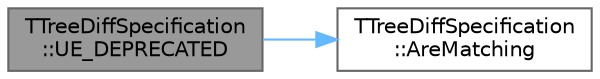 digraph "TTreeDiffSpecification::UE_DEPRECATED"
{
 // INTERACTIVE_SVG=YES
 // LATEX_PDF_SIZE
  bgcolor="transparent";
  edge [fontname=Helvetica,fontsize=10,labelfontname=Helvetica,labelfontsize=10];
  node [fontname=Helvetica,fontsize=10,shape=box,height=0.2,width=0.4];
  rankdir="LR";
  Node1 [id="Node000001",label="TTreeDiffSpecification\l::UE_DEPRECATED",height=0.2,width=0.4,color="gray40", fillcolor="grey60", style="filled", fontcolor="black",tooltip=" "];
  Node1 -> Node2 [id="edge1_Node000001_Node000002",color="steelblue1",style="solid",tooltip=" "];
  Node2 [id="Node000002",label="TTreeDiffSpecification\l::AreMatching",height=0.2,width=0.4,color="grey40", fillcolor="white", style="filled",URL="$da/d27/classTTreeDiffSpecification.html#a04e3388a410fcd654386c1910521d1d5",tooltip="determine whether two nodes occupy the same space in their trees for example if you have a tree key/v..."];
}

